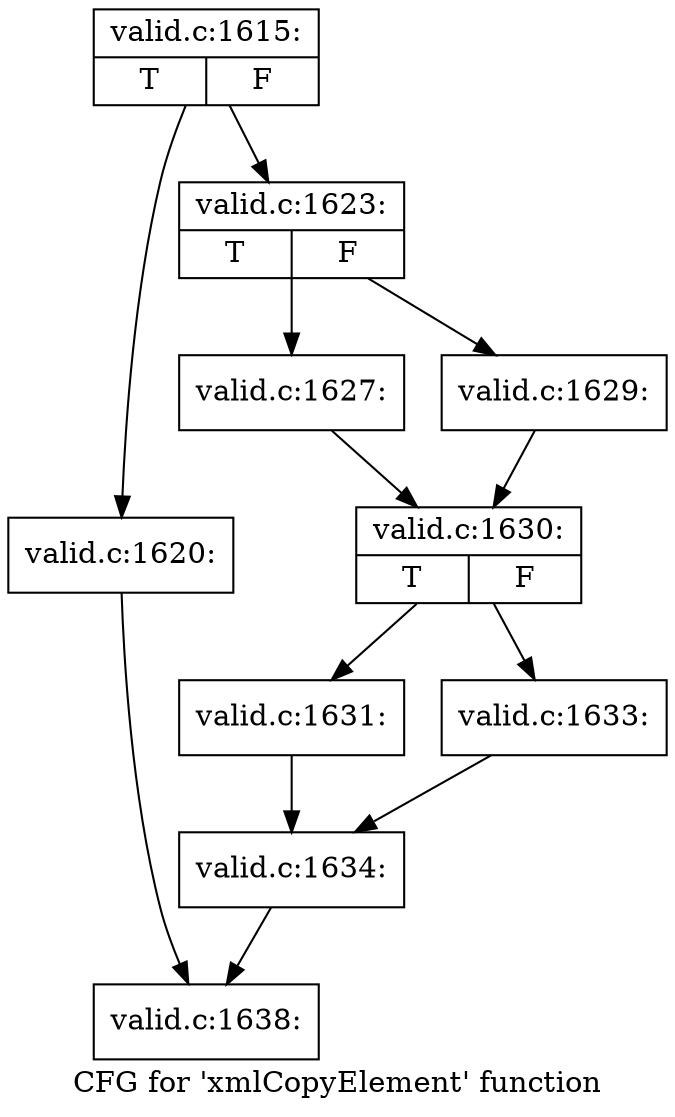 digraph "CFG for 'xmlCopyElement' function" {
	label="CFG for 'xmlCopyElement' function";

	Node0x5090fa0 [shape=record,label="{valid.c:1615:|{<s0>T|<s1>F}}"];
	Node0x5090fa0 -> Node0x5091520;
	Node0x5090fa0 -> Node0x50a8680;
	Node0x5091520 [shape=record,label="{valid.c:1620:}"];
	Node0x5091520 -> Node0x5091280;
	Node0x50a8680 [shape=record,label="{valid.c:1623:|{<s0>T|<s1>F}}"];
	Node0x50a8680 -> Node0x50a94e0;
	Node0x50a8680 -> Node0x50a9580;
	Node0x50a94e0 [shape=record,label="{valid.c:1627:}"];
	Node0x50a94e0 -> Node0x50a9530;
	Node0x50a9580 [shape=record,label="{valid.c:1629:}"];
	Node0x50a9580 -> Node0x50a9530;
	Node0x50a9530 [shape=record,label="{valid.c:1630:|{<s0>T|<s1>F}}"];
	Node0x50a9530 -> Node0x5271fb0;
	Node0x50a9530 -> Node0x5272050;
	Node0x5271fb0 [shape=record,label="{valid.c:1631:}"];
	Node0x5271fb0 -> Node0x5272000;
	Node0x5272050 [shape=record,label="{valid.c:1633:}"];
	Node0x5272050 -> Node0x5272000;
	Node0x5272000 [shape=record,label="{valid.c:1634:}"];
	Node0x5272000 -> Node0x5091280;
	Node0x5091280 [shape=record,label="{valid.c:1638:}"];
}
